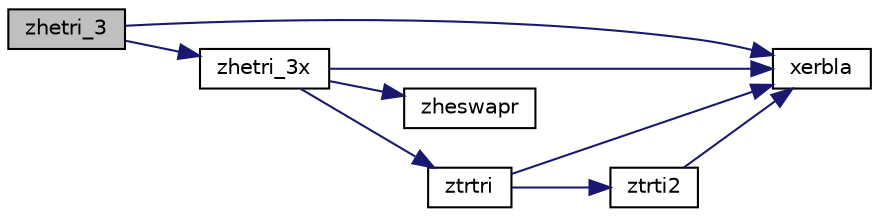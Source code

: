 digraph "zhetri_3"
{
 // LATEX_PDF_SIZE
  edge [fontname="Helvetica",fontsize="10",labelfontname="Helvetica",labelfontsize="10"];
  node [fontname="Helvetica",fontsize="10",shape=record];
  rankdir="LR";
  Node1 [label="zhetri_3",height=0.2,width=0.4,color="black", fillcolor="grey75", style="filled", fontcolor="black",tooltip="ZHETRI_3"];
  Node1 -> Node2 [color="midnightblue",fontsize="10",style="solid",fontname="Helvetica"];
  Node2 [label="xerbla",height=0.2,width=0.4,color="black", fillcolor="white", style="filled",URL="$xerbla_8f.html#a377ee61015baf8dea7770b3a404b1c07",tooltip="XERBLA"];
  Node1 -> Node3 [color="midnightblue",fontsize="10",style="solid",fontname="Helvetica"];
  Node3 [label="zhetri_3x",height=0.2,width=0.4,color="black", fillcolor="white", style="filled",URL="$zhetri__3x_8f.html#a8b2fdc891a263a00472e56ccc2245a86",tooltip="ZHETRI_3X"];
  Node3 -> Node2 [color="midnightblue",fontsize="10",style="solid",fontname="Helvetica"];
  Node3 -> Node4 [color="midnightblue",fontsize="10",style="solid",fontname="Helvetica"];
  Node4 [label="zheswapr",height=0.2,width=0.4,color="black", fillcolor="white", style="filled",URL="$zheswapr_8f.html#a37927cbfd870be1c27dd7438c9b1e61f",tooltip="ZHESWAPR applies an elementary permutation on the rows and columns of a Hermitian matrix."];
  Node3 -> Node5 [color="midnightblue",fontsize="10",style="solid",fontname="Helvetica"];
  Node5 [label="ztrtri",height=0.2,width=0.4,color="black", fillcolor="white", style="filled",URL="$ztrtri_8f.html#afb9fa26355911581340b5df0f21c966a",tooltip="ZTRTRI"];
  Node5 -> Node2 [color="midnightblue",fontsize="10",style="solid",fontname="Helvetica"];
  Node5 -> Node6 [color="midnightblue",fontsize="10",style="solid",fontname="Helvetica"];
  Node6 [label="ztrti2",height=0.2,width=0.4,color="black", fillcolor="white", style="filled",URL="$ztrti2_8f.html#a1e170c4047161c32e9286646dc7cb858",tooltip="ZTRTI2 computes the inverse of a triangular matrix (unblocked algorithm)."];
  Node6 -> Node2 [color="midnightblue",fontsize="10",style="solid",fontname="Helvetica"];
}
